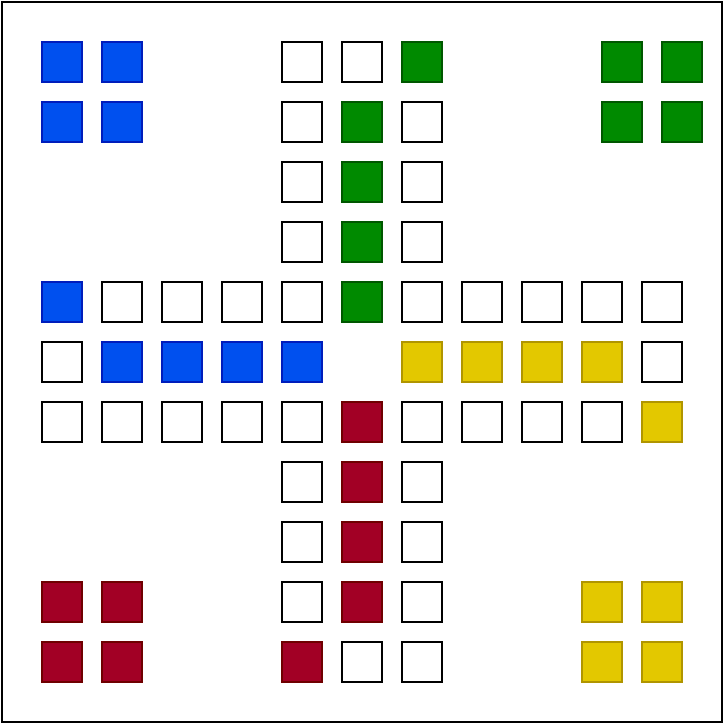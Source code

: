 <mxfile>
    <diagram id="aTzlYfN04tvBPhy-D14n" name="Page-1">
        <mxGraphModel dx="765" dy="413" grid="1" gridSize="10" guides="1" tooltips="1" connect="1" arrows="1" fold="1" page="1" pageScale="1" pageWidth="850" pageHeight="1100" math="0" shadow="0">
            <root>
                <mxCell id="0"/>
                <mxCell id="1" parent="0"/>
                <mxCell id="2" value="" style="whiteSpace=wrap;html=1;aspect=fixed;" vertex="1" parent="1">
                    <mxGeometry x="160" y="250" width="360" height="360" as="geometry"/>
                </mxCell>
                <mxCell id="3" value="" style="whiteSpace=wrap;html=1;aspect=fixed;" vertex="1" parent="1">
                    <mxGeometry x="300" y="300" width="20" height="20" as="geometry"/>
                </mxCell>
                <mxCell id="5" value="" style="whiteSpace=wrap;html=1;aspect=fixed;fillColor=#008a00;fontColor=#ffffff;strokeColor=#005700;" vertex="1" parent="1">
                    <mxGeometry x="330" y="360" width="20" height="20" as="geometry"/>
                </mxCell>
                <mxCell id="6" value="" style="whiteSpace=wrap;html=1;aspect=fixed;fillColor=#008a00;fontColor=#ffffff;strokeColor=#005700;" vertex="1" parent="1">
                    <mxGeometry x="330" y="330" width="20" height="20" as="geometry"/>
                </mxCell>
                <mxCell id="7" value="" style="whiteSpace=wrap;html=1;aspect=fixed;fillColor=#008a00;fontColor=#ffffff;strokeColor=#005700;" vertex="1" parent="1">
                    <mxGeometry x="330" y="300" width="20" height="20" as="geometry"/>
                </mxCell>
                <mxCell id="11" value="" style="whiteSpace=wrap;html=1;aspect=fixed;fillColor=#008a00;fontColor=#ffffff;strokeColor=#005700;" vertex="1" parent="1">
                    <mxGeometry x="330" y="390" width="20" height="20" as="geometry"/>
                </mxCell>
                <mxCell id="13" value="" style="whiteSpace=wrap;html=1;aspect=fixed;" vertex="1" parent="1">
                    <mxGeometry x="240" y="390" width="20" height="20" as="geometry"/>
                </mxCell>
                <mxCell id="14" value="" style="whiteSpace=wrap;html=1;aspect=fixed;" vertex="1" parent="1">
                    <mxGeometry x="270" y="390" width="20" height="20" as="geometry"/>
                </mxCell>
                <mxCell id="16" value="" style="whiteSpace=wrap;html=1;aspect=fixed;" vertex="1" parent="1">
                    <mxGeometry x="180" y="420" width="20" height="20" as="geometry"/>
                </mxCell>
                <mxCell id="17" value="" style="whiteSpace=wrap;html=1;aspect=fixed;fillColor=#0050ef;fontColor=#ffffff;strokeColor=#001DBC;" vertex="1" parent="1">
                    <mxGeometry x="180" y="390" width="20" height="20" as="geometry"/>
                </mxCell>
                <mxCell id="18" value="" style="whiteSpace=wrap;html=1;aspect=fixed;" vertex="1" parent="1">
                    <mxGeometry x="210" y="390" width="20" height="20" as="geometry"/>
                </mxCell>
                <mxCell id="20" value="" style="whiteSpace=wrap;html=1;aspect=fixed;" vertex="1" parent="1">
                    <mxGeometry x="210" y="450" width="20" height="20" as="geometry"/>
                </mxCell>
                <mxCell id="22" value="" style="whiteSpace=wrap;html=1;aspect=fixed;" vertex="1" parent="1">
                    <mxGeometry x="180" y="450" width="20" height="20" as="geometry"/>
                </mxCell>
                <mxCell id="24" value="" style="whiteSpace=wrap;html=1;aspect=fixed;" vertex="1" parent="1">
                    <mxGeometry x="270" y="450" width="20" height="20" as="geometry"/>
                </mxCell>
                <mxCell id="26" value="" style="whiteSpace=wrap;html=1;aspect=fixed;" vertex="1" parent="1">
                    <mxGeometry x="240" y="450" width="20" height="20" as="geometry"/>
                </mxCell>
                <mxCell id="27" value="" style="whiteSpace=wrap;html=1;aspect=fixed;fillColor=#0050ef;fontColor=#ffffff;strokeColor=#001DBC;" vertex="1" parent="1">
                    <mxGeometry x="210" y="420" width="20" height="20" as="geometry"/>
                </mxCell>
                <mxCell id="32" value="" style="whiteSpace=wrap;html=1;aspect=fixed;fillColor=#0050ef;fontColor=#ffffff;strokeColor=#001DBC;" vertex="1" parent="1">
                    <mxGeometry x="270" y="420" width="20" height="20" as="geometry"/>
                </mxCell>
                <mxCell id="34" value="" style="whiteSpace=wrap;html=1;aspect=fixed;fillColor=#0050ef;fontColor=#ffffff;strokeColor=#001DBC;" vertex="1" parent="1">
                    <mxGeometry x="240" y="420" width="20" height="20" as="geometry"/>
                </mxCell>
                <mxCell id="42" value="" style="whiteSpace=wrap;html=1;aspect=fixed;" vertex="1" parent="1">
                    <mxGeometry x="300" y="360" width="20" height="20" as="geometry"/>
                </mxCell>
                <mxCell id="43" value="" style="whiteSpace=wrap;html=1;aspect=fixed;" vertex="1" parent="1">
                    <mxGeometry x="300" y="330" width="20" height="20" as="geometry"/>
                </mxCell>
                <mxCell id="44" value="" style="whiteSpace=wrap;html=1;aspect=fixed;" vertex="1" parent="1">
                    <mxGeometry x="300" y="390" width="20" height="20" as="geometry"/>
                </mxCell>
                <mxCell id="52" value="" style="whiteSpace=wrap;html=1;aspect=fixed;" vertex="1" parent="1">
                    <mxGeometry x="300" y="450" width="20" height="20" as="geometry"/>
                </mxCell>
                <mxCell id="53" value="" style="whiteSpace=wrap;html=1;aspect=fixed;" vertex="1" parent="1">
                    <mxGeometry x="300" y="510" width="20" height="20" as="geometry"/>
                </mxCell>
                <mxCell id="54" value="" style="whiteSpace=wrap;html=1;aspect=fixed;" vertex="1" parent="1">
                    <mxGeometry x="300" y="480" width="20" height="20" as="geometry"/>
                </mxCell>
                <mxCell id="55" value="" style="whiteSpace=wrap;html=1;aspect=fixed;" vertex="1" parent="1">
                    <mxGeometry x="300" y="540" width="20" height="20" as="geometry"/>
                </mxCell>
                <mxCell id="56" value="" style="whiteSpace=wrap;html=1;aspect=fixed;fillColor=#a20025;fontColor=#ffffff;strokeColor=#6F0000;" vertex="1" parent="1">
                    <mxGeometry x="330" y="450" width="20" height="20" as="geometry"/>
                </mxCell>
                <mxCell id="57" value="" style="whiteSpace=wrap;html=1;aspect=fixed;fillColor=#a20025;fontColor=#ffffff;strokeColor=#6F0000;" vertex="1" parent="1">
                    <mxGeometry x="330" y="510" width="20" height="20" as="geometry"/>
                </mxCell>
                <mxCell id="58" value="" style="whiteSpace=wrap;html=1;aspect=fixed;fillColor=#a20025;fontColor=#ffffff;strokeColor=#6F0000;" vertex="1" parent="1">
                    <mxGeometry x="330" y="480" width="20" height="20" as="geometry"/>
                </mxCell>
                <mxCell id="59" value="" style="whiteSpace=wrap;html=1;aspect=fixed;fillColor=#a20025;fontColor=#ffffff;strokeColor=#6F0000;" vertex="1" parent="1">
                    <mxGeometry x="330" y="540" width="20" height="20" as="geometry"/>
                </mxCell>
                <mxCell id="61" value="" style="whiteSpace=wrap;html=1;aspect=fixed;fillColor=#0050ef;fontColor=#ffffff;strokeColor=#001DBC;" vertex="1" parent="1">
                    <mxGeometry x="300" y="420" width="20" height="20" as="geometry"/>
                </mxCell>
                <mxCell id="62" value="" style="whiteSpace=wrap;html=1;aspect=fixed;fillColor=#e3c800;fontColor=#000000;strokeColor=#B09500;" vertex="1" parent="1">
                    <mxGeometry x="360" y="420" width="20" height="20" as="geometry"/>
                </mxCell>
                <mxCell id="63" value="" style="whiteSpace=wrap;html=1;aspect=fixed;" vertex="1" parent="1">
                    <mxGeometry x="360" y="390" width="20" height="20" as="geometry"/>
                </mxCell>
                <mxCell id="64" value="" style="whiteSpace=wrap;html=1;aspect=fixed;" vertex="1" parent="1">
                    <mxGeometry x="390" y="390" width="20" height="20" as="geometry"/>
                </mxCell>
                <mxCell id="65" value="" style="whiteSpace=wrap;html=1;aspect=fixed;" vertex="1" parent="1">
                    <mxGeometry x="390" y="450" width="20" height="20" as="geometry"/>
                </mxCell>
                <mxCell id="66" value="" style="whiteSpace=wrap;html=1;aspect=fixed;" vertex="1" parent="1">
                    <mxGeometry x="360" y="450" width="20" height="20" as="geometry"/>
                </mxCell>
                <mxCell id="67" value="" style="whiteSpace=wrap;html=1;aspect=fixed;fillColor=#e3c800;fontColor=#000000;strokeColor=#B09500;" vertex="1" parent="1">
                    <mxGeometry x="390" y="420" width="20" height="20" as="geometry"/>
                </mxCell>
                <mxCell id="68" value="" style="whiteSpace=wrap;html=1;aspect=fixed;" vertex="1" parent="1">
                    <mxGeometry x="360" y="360" width="20" height="20" as="geometry"/>
                </mxCell>
                <mxCell id="69" value="" style="whiteSpace=wrap;html=1;aspect=fixed;" vertex="1" parent="1">
                    <mxGeometry x="360" y="330" width="20" height="20" as="geometry"/>
                </mxCell>
                <mxCell id="70" value="" style="whiteSpace=wrap;html=1;aspect=fixed;" vertex="1" parent="1">
                    <mxGeometry x="360" y="300" width="20" height="20" as="geometry"/>
                </mxCell>
                <mxCell id="71" value="" style="whiteSpace=wrap;html=1;aspect=fixed;" vertex="1" parent="1">
                    <mxGeometry x="360" y="390" width="20" height="20" as="geometry"/>
                </mxCell>
                <mxCell id="72" value="" style="whiteSpace=wrap;html=1;aspect=fixed;" vertex="1" parent="1">
                    <mxGeometry x="300" y="270" width="20" height="20" as="geometry"/>
                </mxCell>
                <mxCell id="73" value="" style="whiteSpace=wrap;html=1;aspect=fixed;" vertex="1" parent="1">
                    <mxGeometry x="330" y="270" width="20" height="20" as="geometry"/>
                </mxCell>
                <mxCell id="74" value="" style="whiteSpace=wrap;html=1;aspect=fixed;fillColor=#008a00;fontColor=#ffffff;strokeColor=#005700;" vertex="1" parent="1">
                    <mxGeometry x="360" y="270" width="20" height="20" as="geometry"/>
                </mxCell>
                <mxCell id="75" value="" style="whiteSpace=wrap;html=1;aspect=fixed;fillColor=#a20025;fontColor=#ffffff;strokeColor=#6F0000;" vertex="1" parent="1">
                    <mxGeometry x="300" y="570" width="20" height="20" as="geometry"/>
                </mxCell>
                <mxCell id="76" value="" style="whiteSpace=wrap;html=1;aspect=fixed;" vertex="1" parent="1">
                    <mxGeometry x="330" y="570" width="20" height="20" as="geometry"/>
                </mxCell>
                <mxCell id="77" value="" style="whiteSpace=wrap;html=1;aspect=fixed;" vertex="1" parent="1">
                    <mxGeometry x="360" y="570" width="20" height="20" as="geometry"/>
                </mxCell>
                <mxCell id="78" value="" style="whiteSpace=wrap;html=1;aspect=fixed;" vertex="1" parent="1">
                    <mxGeometry x="360" y="510" width="20" height="20" as="geometry"/>
                </mxCell>
                <mxCell id="79" value="" style="whiteSpace=wrap;html=1;aspect=fixed;" vertex="1" parent="1">
                    <mxGeometry x="360" y="480" width="20" height="20" as="geometry"/>
                </mxCell>
                <mxCell id="80" value="" style="whiteSpace=wrap;html=1;aspect=fixed;" vertex="1" parent="1">
                    <mxGeometry x="360" y="450" width="20" height="20" as="geometry"/>
                </mxCell>
                <mxCell id="81" value="" style="whiteSpace=wrap;html=1;aspect=fixed;" vertex="1" parent="1">
                    <mxGeometry x="360" y="540" width="20" height="20" as="geometry"/>
                </mxCell>
                <mxCell id="82" value="" style="whiteSpace=wrap;html=1;aspect=fixed;fillColor=#e3c800;fontColor=#000000;strokeColor=#B09500;" vertex="1" parent="1">
                    <mxGeometry x="420" y="420" width="20" height="20" as="geometry"/>
                </mxCell>
                <mxCell id="83" value="" style="whiteSpace=wrap;html=1;aspect=fixed;fillColor=#e3c800;fontColor=#000000;strokeColor=#B09500;" vertex="1" parent="1">
                    <mxGeometry x="450" y="420" width="20" height="20" as="geometry"/>
                </mxCell>
                <mxCell id="84" value="" style="whiteSpace=wrap;html=1;aspect=fixed;fillColor=#e3c800;fontColor=#000000;strokeColor=#B09500;" vertex="1" parent="1">
                    <mxGeometry x="480" y="450" width="20" height="20" as="geometry"/>
                </mxCell>
                <mxCell id="85" value="" style="whiteSpace=wrap;html=1;aspect=fixed;" vertex="1" parent="1">
                    <mxGeometry x="450" y="450" width="20" height="20" as="geometry"/>
                </mxCell>
                <mxCell id="86" value="" style="whiteSpace=wrap;html=1;aspect=fixed;" vertex="1" parent="1">
                    <mxGeometry x="420" y="450" width="20" height="20" as="geometry"/>
                </mxCell>
                <mxCell id="88" value="" style="whiteSpace=wrap;html=1;aspect=fixed;" vertex="1" parent="1">
                    <mxGeometry x="480" y="420" width="20" height="20" as="geometry"/>
                </mxCell>
                <mxCell id="89" value="" style="whiteSpace=wrap;html=1;aspect=fixed;" vertex="1" parent="1">
                    <mxGeometry x="420" y="390" width="20" height="20" as="geometry"/>
                </mxCell>
                <mxCell id="90" value="" style="whiteSpace=wrap;html=1;aspect=fixed;" vertex="1" parent="1">
                    <mxGeometry x="450" y="390" width="20" height="20" as="geometry"/>
                </mxCell>
                <mxCell id="91" value="" style="whiteSpace=wrap;html=1;aspect=fixed;" vertex="1" parent="1">
                    <mxGeometry x="480" y="390" width="20" height="20" as="geometry"/>
                </mxCell>
                <mxCell id="92" value="" style="whiteSpace=wrap;html=1;aspect=fixed;fillColor=#008a00;fontColor=#ffffff;strokeColor=#005700;" vertex="1" parent="1">
                    <mxGeometry x="460" y="270" width="20" height="20" as="geometry"/>
                </mxCell>
                <mxCell id="93" value="" style="whiteSpace=wrap;html=1;aspect=fixed;fillColor=#008a00;fontColor=#ffffff;strokeColor=#005700;" vertex="1" parent="1">
                    <mxGeometry x="460" y="300" width="20" height="20" as="geometry"/>
                </mxCell>
                <mxCell id="94" value="" style="whiteSpace=wrap;html=1;aspect=fixed;fillColor=#008a00;fontColor=#ffffff;strokeColor=#005700;" vertex="1" parent="1">
                    <mxGeometry x="490" y="300" width="20" height="20" as="geometry"/>
                </mxCell>
                <mxCell id="95" value="" style="whiteSpace=wrap;html=1;aspect=fixed;fillColor=#008a00;fontColor=#ffffff;strokeColor=#005700;" vertex="1" parent="1">
                    <mxGeometry x="490" y="270" width="20" height="20" as="geometry"/>
                </mxCell>
                <mxCell id="96" value="" style="whiteSpace=wrap;html=1;aspect=fixed;fillColor=#0050ef;fontColor=#ffffff;strokeColor=#001DBC;" vertex="1" parent="1">
                    <mxGeometry x="180" y="270" width="20" height="20" as="geometry"/>
                </mxCell>
                <mxCell id="97" value="" style="whiteSpace=wrap;html=1;aspect=fixed;fillColor=#0050ef;fontColor=#ffffff;strokeColor=#001DBC;" vertex="1" parent="1">
                    <mxGeometry x="180" y="300" width="20" height="20" as="geometry"/>
                </mxCell>
                <mxCell id="98" value="" style="whiteSpace=wrap;html=1;aspect=fixed;fillColor=#0050ef;fontColor=#ffffff;strokeColor=#001DBC;" vertex="1" parent="1">
                    <mxGeometry x="210" y="300" width="20" height="20" as="geometry"/>
                </mxCell>
                <mxCell id="99" value="" style="whiteSpace=wrap;html=1;aspect=fixed;fillColor=#0050ef;fontColor=#ffffff;strokeColor=#001DBC;" vertex="1" parent="1">
                    <mxGeometry x="210" y="270" width="20" height="20" as="geometry"/>
                </mxCell>
                <mxCell id="100" value="" style="whiteSpace=wrap;html=1;aspect=fixed;fillColor=#e3c800;fontColor=#000000;strokeColor=#B09500;" vertex="1" parent="1">
                    <mxGeometry x="450" y="540" width="20" height="20" as="geometry"/>
                </mxCell>
                <mxCell id="101" value="" style="whiteSpace=wrap;html=1;aspect=fixed;fillColor=#e3c800;fontColor=#000000;strokeColor=#B09500;" vertex="1" parent="1">
                    <mxGeometry x="450" y="570" width="20" height="20" as="geometry"/>
                </mxCell>
                <mxCell id="102" value="" style="whiteSpace=wrap;html=1;aspect=fixed;fillColor=#e3c800;fontColor=#000000;strokeColor=#B09500;" vertex="1" parent="1">
                    <mxGeometry x="480" y="570" width="20" height="20" as="geometry"/>
                </mxCell>
                <mxCell id="103" value="" style="whiteSpace=wrap;html=1;aspect=fixed;fillColor=#e3c800;fontColor=#000000;strokeColor=#B09500;" vertex="1" parent="1">
                    <mxGeometry x="480" y="540" width="20" height="20" as="geometry"/>
                </mxCell>
                <mxCell id="104" value="" style="whiteSpace=wrap;html=1;aspect=fixed;fillColor=#a20025;fontColor=#ffffff;strokeColor=#6F0000;" vertex="1" parent="1">
                    <mxGeometry x="180" y="540" width="20" height="20" as="geometry"/>
                </mxCell>
                <mxCell id="105" value="" style="whiteSpace=wrap;html=1;aspect=fixed;fillColor=#a20025;fontColor=#ffffff;strokeColor=#6F0000;" vertex="1" parent="1">
                    <mxGeometry x="180" y="570" width="20" height="20" as="geometry"/>
                </mxCell>
                <mxCell id="106" value="" style="whiteSpace=wrap;html=1;aspect=fixed;fillColor=#a20025;fontColor=#ffffff;strokeColor=#6F0000;" vertex="1" parent="1">
                    <mxGeometry x="210" y="570" width="20" height="20" as="geometry"/>
                </mxCell>
                <mxCell id="107" value="" style="whiteSpace=wrap;html=1;aspect=fixed;fillColor=#a20025;fontColor=#ffffff;strokeColor=#6F0000;" vertex="1" parent="1">
                    <mxGeometry x="210" y="540" width="20" height="20" as="geometry"/>
                </mxCell>
            </root>
        </mxGraphModel>
    </diagram>
</mxfile>